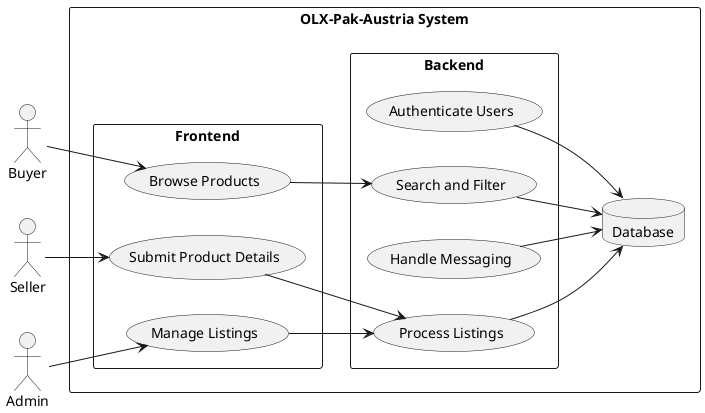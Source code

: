 @startuml   
left to right direction

actor "Buyer" as Buyer
actor "Seller" as Seller
actor "Admin" as Admin

rectangle "OLX-Pak-Austria System" {
    rectangle "Frontend" as Frontend {
        usecase "Browse Products" as BrowseProducts
        usecase "Submit Product Details" as SubmitProducts
        usecase "Manage Listings" as ManageListings
    }
    
    rectangle "Backend" as Backend {
        usecase "Authenticate Users" as Authenticate
        usecase "Process Listings" as ProcessListings
        usecase "Handle Messaging" as HandleMessaging
        usecase "Search and Filter" as SearchFilter
    }
    
    database "Database" as DB
}

Buyer --> BrowseProducts
Seller --> SubmitProducts
Admin --> ManageListings

BrowseProducts --> SearchFilter
SubmitProducts --> ProcessListings
ManageListings --> ProcessListings

Authenticate --> DB
ProcessListings --> DB
SearchFilter --> DB
HandleMessaging --> DB
@enduml
